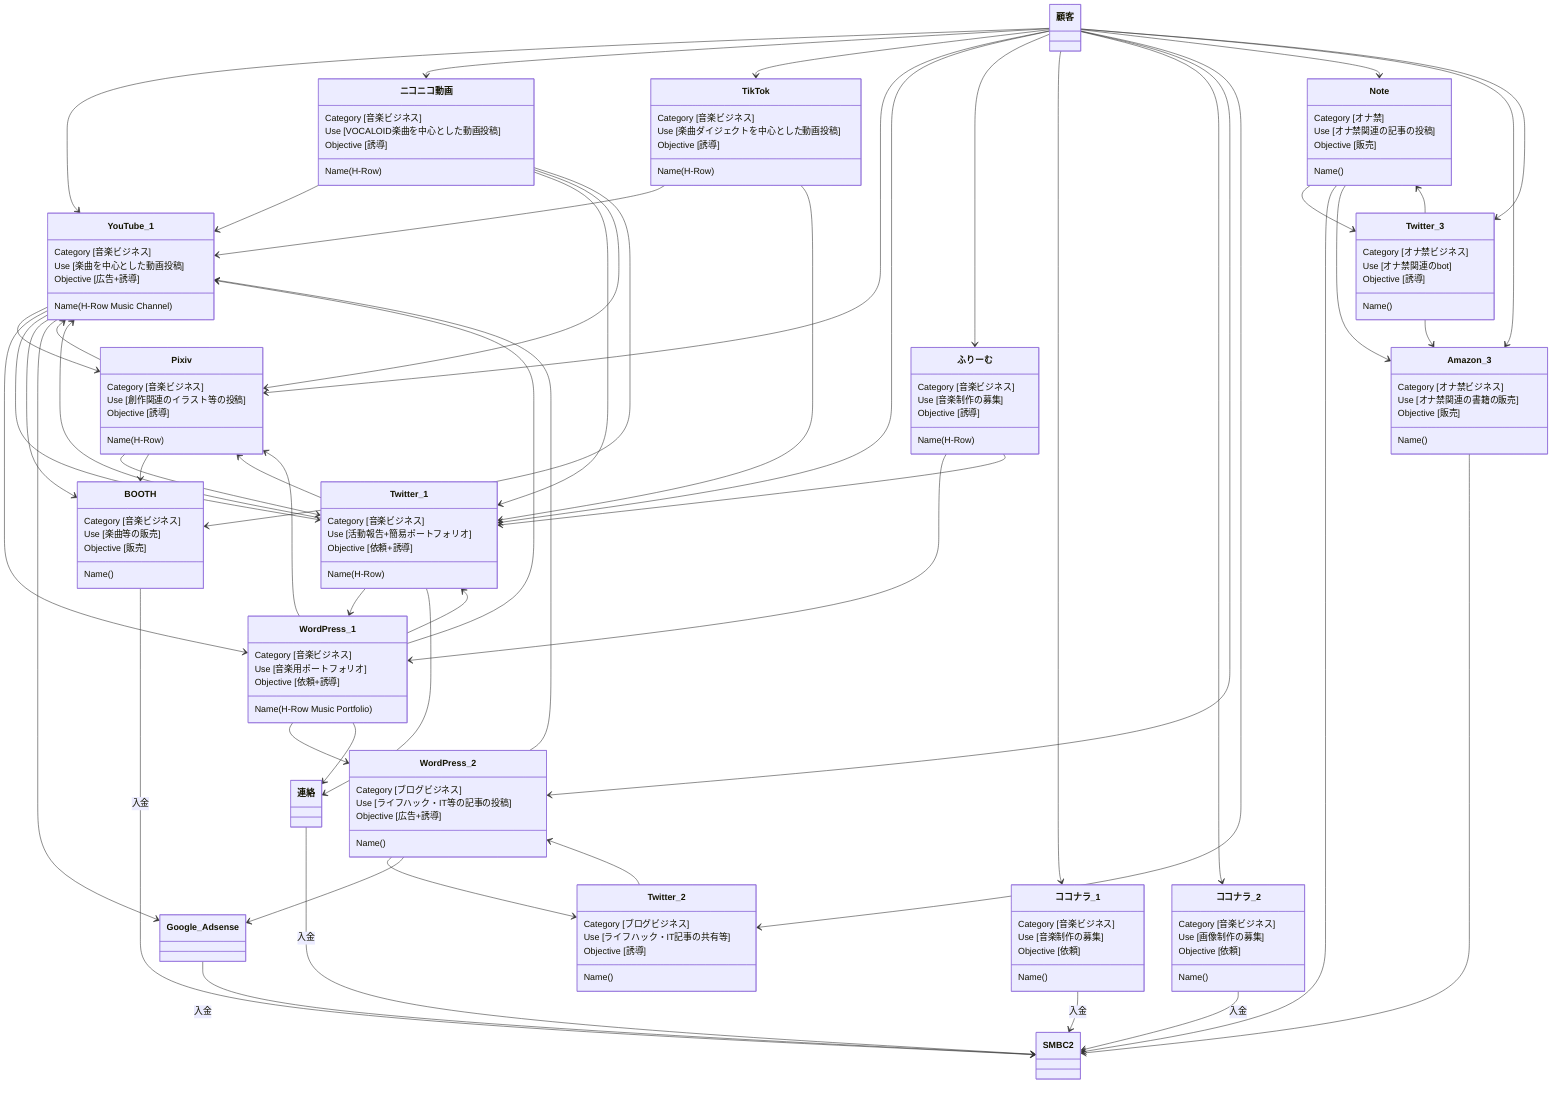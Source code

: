 classDiagram
    ________________音楽ビジネス________________
    ____顧客____
    顧客 --> YouTube_1
    顧客 --> ニコニコ動画
    顧客 --> TikTok
    顧客 --> Pixiv
    顧客 --> Twitter_1
    顧客 --> ふりーむ
    顧客 --> ココナラ_1
    顧客 --> ココナラ_2
    ____動画プラットフォーム____
    YouTube_1 --> Pixiv
    YouTube_1 --> WordPress_1
    YouTube_1 --> Twitter_1
    YouTube_1 --> BOOTH
    YouTube_1 --> Google_Adsense
    ニコニコ動画 --> YouTube_1
    ニコニコ動画 --> Twitter_1
    ニコニコ動画 --> Pixiv
    ニコニコ動画 --> BOOTH
    TikTok --> YouTube_1
    TikTok --> Twitter_1
    ____画像プラットフォーム____
    Pixiv --> YouTube_1
    Pixiv --> Twitter_1
    Pixiv --> BOOTH
    ____Webサイト____
    WordPress_1 --> YouTube_1
    WordPress_1 --> Pixiv
    WordPress_1 --> WordPress_2
    WordPress_1 --> Twitter_1
    WordPress_1 --> 連絡
    ____SNS____
    Twitter_1 --> YouTube_1
    Twitter_1 --> Pixiv
    Twitter_1 --> WordPress_1
    Twitter_1 --> 連絡
    ____募集プラットフォーム____
    ふりーむ --> WordPress_1
    ふりーむ --> Twitter_1
    ココナラ_1 --> SMBC2 : 入金
    ココナラ_2 --> SMBC2 : 入金
    ____販売プラットフォーム____
    BOOTH --> SMBC2 : 入金
    ________________ブログビジネス________________
    ____顧客____
    顧客 --> WordPress_2
    顧客 --> Twitter_2
    ____Webサイト____
    WordPress_2 --> Twitter_2
    WordPress_2 --> YouTube_1
    WordPress_2 --> Google_Adsense
    ____SNS____
    Twitter_2 --> WordPress_2
    ________________オナ禁ビジネス________________
    ____顧客____
    顧客 --> Note
    顧客 --> Amazon_3
    顧客 --> Twitter_3
    ____Webサイト____
    Note --> Twitter_3
    Note --> SMBC2
    Note --> Amazon_3
    ____SNS____
    Twitter_3 --> Note
    Twitter_3 --> Amazon_3
    ____販売プラットフォーム____
    Amazon_3 --> SMBC2
    ________________全般________________
    連絡 --> SMBC2 : 入金
    Google_Adsense --> SMBC2 : 入金
    ___________________________________________________________________
    ____動画プラットフォーム____
    YouTube_1 : Category [音楽ビジネス]
    YouTube_1 : Use [楽曲を中心とした動画投稿]
    YouTube_1 : Objective [広告+誘導]
    YouTube_1 : Name (H-Row Music Channel)
    ニコニコ動画 : Category [音楽ビジネス]
    ニコニコ動画 : Use [VOCALOID楽曲を中心とした動画投稿]
    ニコニコ動画 : Objective [誘導]
    ニコニコ動画 : Name (H-Row)
    TikTok : Category [音楽ビジネス]
    TikTok : Use [楽曲ダイジェクトを中心とした動画投稿]
    TikTok : Objective [誘導]
    TikTok : Name (H-Row)
    ____画像プラットフォーム____
    Pixiv : Category [音楽ビジネス]
    Pixiv : Use [創作関連のイラスト等の投稿]
    Pixiv : Objective [誘導]
    Pixiv : Name (H-Row)
    ____Webサイト____
    WordPress_1 : Category [音楽ビジネス]
    WordPress_1 : Use [音楽用ポートフォリオ]
    WordPress_1 : Objective [依頼+誘導]
    WordPress_1 : Name (H-Row Music Portfolio)
    WordPress_2 : Category [ブログビジネス]
    WordPress_2 : Use [ライフハック・IT等の記事の投稿]
    WordPress_2 : Objective [広告+誘導]
    WordPress_2 : Name ()
    Note : Category [オナ禁]
    Note : Use [オナ禁関連の記事の投稿]
    Note : Objective [販売]
    Note : Name ()
    ____SNS____
    Twitter_1 : Category [音楽ビジネス]
    Twitter_1 : Use [活動報告+簡易ポートフォリオ]
    Twitter_1 : Objective [依頼+誘導]
    Twitter_1 : Name (H-Row)
    Twitter_2 : Category [ブログビジネス]
    Twitter_2 : Use [ライフハック・IT記事の共有等]
    Twitter_2 : Objective [誘導]
    Twitter_2 : Name ()
    Twitter_3 : Category [オナ禁ビジネス]
    Twitter_3 : Use [オナ禁関連のbot]
    Twitter_3 : Objective [誘導]
    Twitter_3 : Name ()
    ____募集プラットフォーム____
    ふりーむ : Category [音楽ビジネス]
    ふりーむ : Use [音楽制作の募集]
    ふりーむ : Objective [誘導]
    ふりーむ : Name (H-Row)
    ココナラ_1 : Category [音楽ビジネス]
    ココナラ_1 : Use [音楽制作の募集]
    ココナラ_1 : Objective [依頼]
    ココナラ_1 : Name ()
    ココナラ_2 : Category [音楽ビジネス]
    ココナラ_2 : Use [画像制作の募集]
    ココナラ_2 : Objective [依頼]
    ココナラ_2 : Name ()
    ____販売プラットフォーム____
    BOOTH : Category [音楽ビジネス]
    BOOTH : Use [楽曲等の販売]
    BOOTH : Objective [販売]
    BOOTH : Name ()
    Amazon_3 : Category [オナ禁ビジネス]
    Amazon_3 : Use [オナ禁関連の書籍の販売]
    Amazon_3 : Objective [販売]
    Amazon_3 : Name ()
    ____その他____
    ___________________________________________________________________
    ________メモ________
    ____Explanation____
        Category
        Use
        Objective
            依頼
            販売
            広告
            誘導
        Name